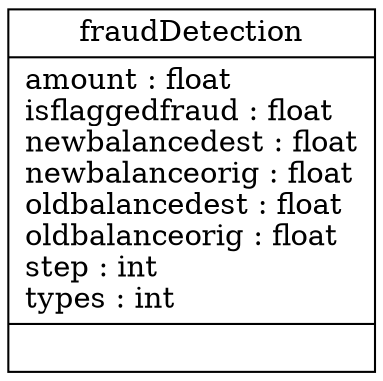 digraph "classes" {
rankdir=BT
charset="utf-8"
"app.fraudDetection" [color="black", fontcolor="black", label="{fraudDetection|amount : float\lisflaggedfraud : float\lnewbalancedest : float\lnewbalanceorig : float\loldbalancedest : float\loldbalanceorig : float\lstep : int\ltypes : int\l|}", shape="record", style="solid"];
}
